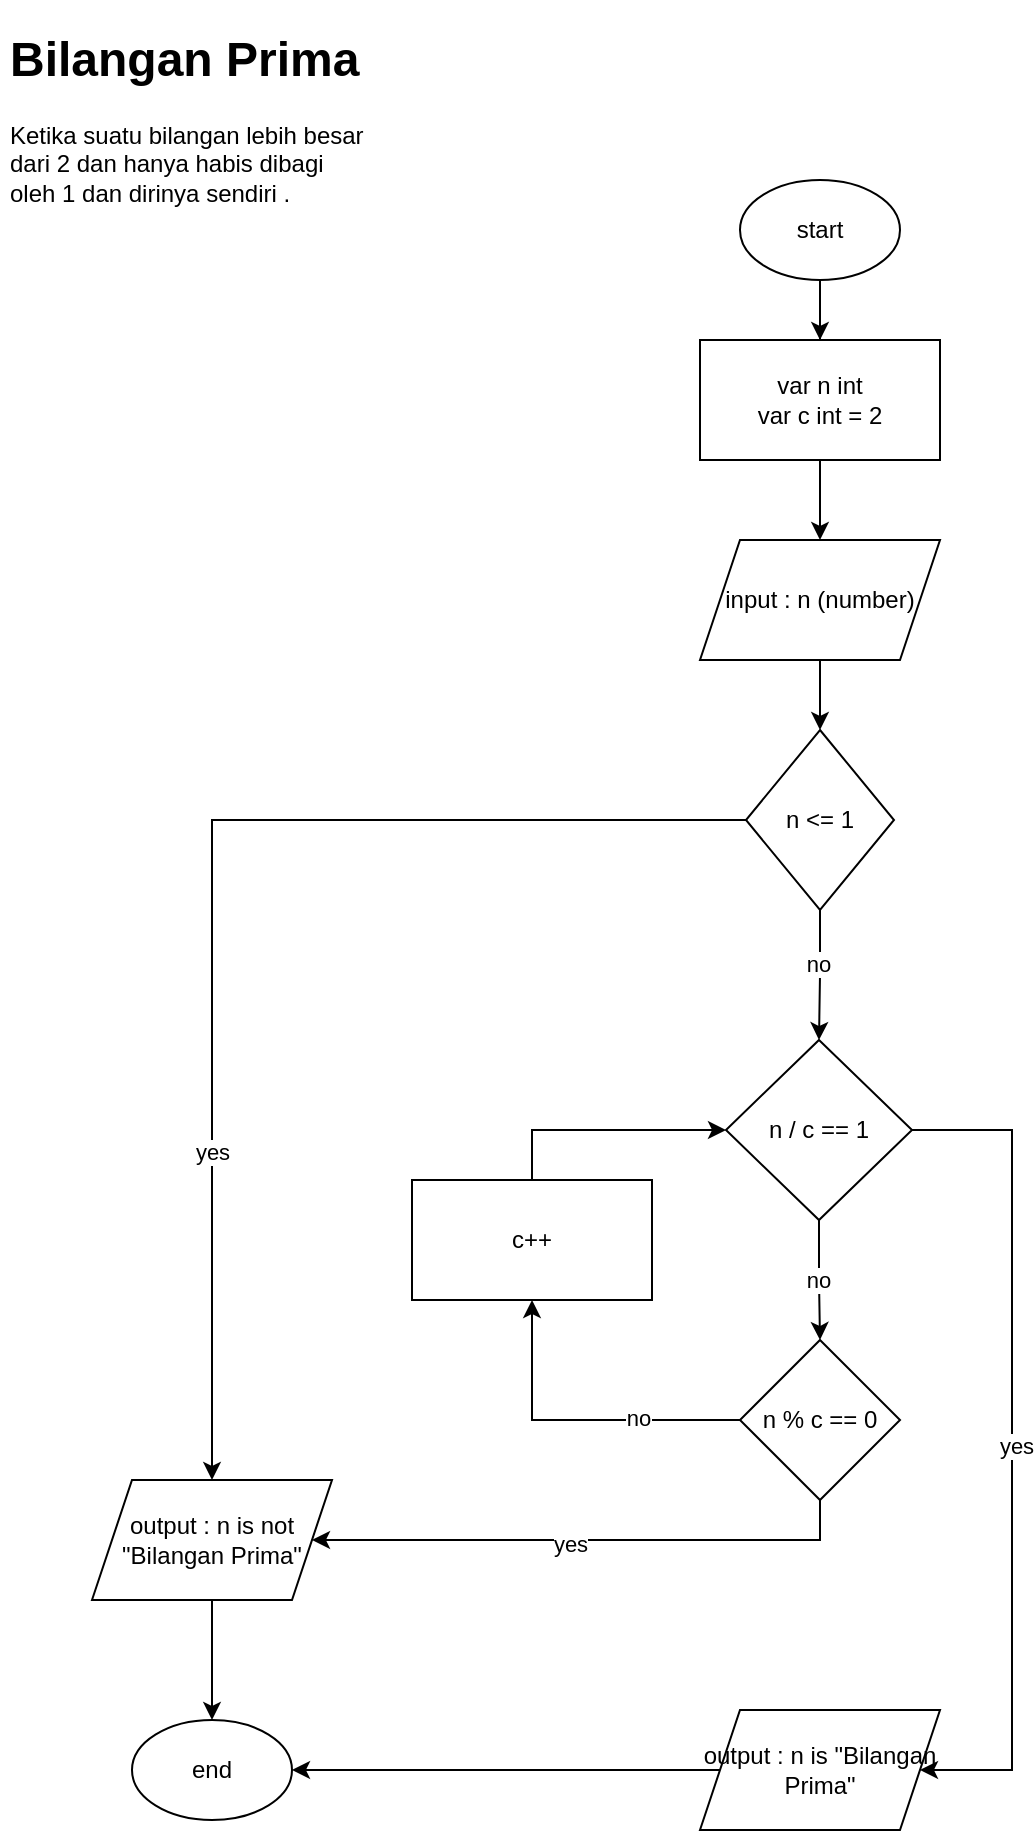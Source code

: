 <mxfile version="21.6.8" type="github">
  <diagram id="C5RBs43oDa-KdzZeNtuy" name="Page-1">
    <mxGraphModel dx="880" dy="446" grid="1" gridSize="10" guides="1" tooltips="1" connect="1" arrows="1" fold="1" page="1" pageScale="1" pageWidth="827" pageHeight="1169" math="0" shadow="0">
      <root>
        <mxCell id="WIyWlLk6GJQsqaUBKTNV-0" />
        <mxCell id="WIyWlLk6GJQsqaUBKTNV-1" parent="WIyWlLk6GJQsqaUBKTNV-0" />
        <mxCell id="4pVmccS0u1logfKwJgDn-12" value="" style="edgeStyle=orthogonalEdgeStyle;rounded=0;orthogonalLoop=1;jettySize=auto;html=1;" parent="WIyWlLk6GJQsqaUBKTNV-1" source="4pVmccS0u1logfKwJgDn-0" target="4pVmccS0u1logfKwJgDn-3" edge="1">
          <mxGeometry relative="1" as="geometry" />
        </mxCell>
        <mxCell id="4pVmccS0u1logfKwJgDn-14" value="" style="edgeStyle=orthogonalEdgeStyle;rounded=0;orthogonalLoop=1;jettySize=auto;html=1;" parent="WIyWlLk6GJQsqaUBKTNV-1" source="4pVmccS0u1logfKwJgDn-0" target="4pVmccS0u1logfKwJgDn-13" edge="1">
          <mxGeometry relative="1" as="geometry" />
        </mxCell>
        <mxCell id="4pVmccS0u1logfKwJgDn-0" value="start" style="ellipse;whiteSpace=wrap;html=1;" parent="WIyWlLk6GJQsqaUBKTNV-1" vertex="1">
          <mxGeometry x="374" y="90" width="80" height="50" as="geometry" />
        </mxCell>
        <mxCell id="4pVmccS0u1logfKwJgDn-5" value="" style="edgeStyle=orthogonalEdgeStyle;rounded=0;orthogonalLoop=1;jettySize=auto;html=1;" parent="WIyWlLk6GJQsqaUBKTNV-1" source="4pVmccS0u1logfKwJgDn-3" target="4pVmccS0u1logfKwJgDn-4" edge="1">
          <mxGeometry relative="1" as="geometry" />
        </mxCell>
        <mxCell id="4pVmccS0u1logfKwJgDn-3" value="input : n (number)" style="shape=parallelogram;perimeter=parallelogramPerimeter;whiteSpace=wrap;html=1;fixedSize=1;" parent="WIyWlLk6GJQsqaUBKTNV-1" vertex="1">
          <mxGeometry x="354" y="270" width="120" height="60" as="geometry" />
        </mxCell>
        <mxCell id="4pVmccS0u1logfKwJgDn-21" value="" style="edgeStyle=orthogonalEdgeStyle;rounded=0;orthogonalLoop=1;jettySize=auto;html=1;" parent="WIyWlLk6GJQsqaUBKTNV-1" source="4pVmccS0u1logfKwJgDn-4" target="4pVmccS0u1logfKwJgDn-20" edge="1">
          <mxGeometry relative="1" as="geometry" />
        </mxCell>
        <mxCell id="4pVmccS0u1logfKwJgDn-83" value="yes" style="edgeLabel;html=1;align=center;verticalAlign=middle;resizable=0;points=[];" parent="4pVmccS0u1logfKwJgDn-21" vertex="1" connectable="0">
          <mxGeometry x="0.451" relative="1" as="geometry">
            <mxPoint as="offset" />
          </mxGeometry>
        </mxCell>
        <mxCell id="4pVmccS0u1logfKwJgDn-29" value="" style="edgeStyle=orthogonalEdgeStyle;rounded=0;orthogonalLoop=1;jettySize=auto;html=1;" parent="WIyWlLk6GJQsqaUBKTNV-1" source="4pVmccS0u1logfKwJgDn-4" target="4pVmccS0u1logfKwJgDn-28" edge="1">
          <mxGeometry relative="1" as="geometry" />
        </mxCell>
        <mxCell id="4pVmccS0u1logfKwJgDn-32" value="no" style="edgeLabel;html=1;align=center;verticalAlign=middle;resizable=0;points=[];" parent="4pVmccS0u1logfKwJgDn-29" vertex="1" connectable="0">
          <mxGeometry x="-0.169" y="-1" relative="1" as="geometry">
            <mxPoint as="offset" />
          </mxGeometry>
        </mxCell>
        <mxCell id="4pVmccS0u1logfKwJgDn-4" value="n &amp;lt;= 1" style="rhombus;whiteSpace=wrap;html=1;" parent="WIyWlLk6GJQsqaUBKTNV-1" vertex="1">
          <mxGeometry x="377" y="365" width="74" height="90" as="geometry" />
        </mxCell>
        <mxCell id="4pVmccS0u1logfKwJgDn-13" value="var n int&lt;br&gt;var c int = 2" style="whiteSpace=wrap;html=1;" parent="WIyWlLk6GJQsqaUBKTNV-1" vertex="1">
          <mxGeometry x="354" y="170" width="120" height="60" as="geometry" />
        </mxCell>
        <mxCell id="4pVmccS0u1logfKwJgDn-76" style="edgeStyle=orthogonalEdgeStyle;rounded=0;orthogonalLoop=1;jettySize=auto;html=1;exitX=0.5;exitY=1;exitDx=0;exitDy=0;entryX=0.5;entryY=0;entryDx=0;entryDy=0;" parent="WIyWlLk6GJQsqaUBKTNV-1" source="4pVmccS0u1logfKwJgDn-20" target="4pVmccS0u1logfKwJgDn-45" edge="1">
          <mxGeometry relative="1" as="geometry" />
        </mxCell>
        <mxCell id="4pVmccS0u1logfKwJgDn-20" value="output : n is not &quot;Bilangan Prima&quot;" style="shape=parallelogram;perimeter=parallelogramPerimeter;whiteSpace=wrap;html=1;fixedSize=1;" parent="WIyWlLk6GJQsqaUBKTNV-1" vertex="1">
          <mxGeometry x="50" y="740" width="120" height="60" as="geometry" />
        </mxCell>
        <mxCell id="4pVmccS0u1logfKwJgDn-73" style="edgeStyle=orthogonalEdgeStyle;rounded=0;orthogonalLoop=1;jettySize=auto;html=1;exitX=0.5;exitY=1;exitDx=0;exitDy=0;entryX=0.5;entryY=0;entryDx=0;entryDy=0;" parent="WIyWlLk6GJQsqaUBKTNV-1" source="4pVmccS0u1logfKwJgDn-28" target="4pVmccS0u1logfKwJgDn-41" edge="1">
          <mxGeometry relative="1" as="geometry" />
        </mxCell>
        <mxCell id="4pVmccS0u1logfKwJgDn-81" value="no" style="edgeLabel;html=1;align=center;verticalAlign=middle;resizable=0;points=[];" parent="4pVmccS0u1logfKwJgDn-73" vertex="1" connectable="0">
          <mxGeometry x="-0.008" y="-1" relative="1" as="geometry">
            <mxPoint x="-1" y="-1" as="offset" />
          </mxGeometry>
        </mxCell>
        <mxCell id="4pVmccS0u1logfKwJgDn-79" style="edgeStyle=orthogonalEdgeStyle;rounded=0;orthogonalLoop=1;jettySize=auto;html=1;exitX=1;exitY=0.5;exitDx=0;exitDy=0;entryX=1;entryY=0.5;entryDx=0;entryDy=0;" parent="WIyWlLk6GJQsqaUBKTNV-1" source="4pVmccS0u1logfKwJgDn-28" target="4pVmccS0u1logfKwJgDn-43" edge="1">
          <mxGeometry relative="1" as="geometry">
            <Array as="points">
              <mxPoint x="510" y="565" />
              <mxPoint x="510" y="885" />
            </Array>
          </mxGeometry>
        </mxCell>
        <mxCell id="4pVmccS0u1logfKwJgDn-80" value="yes" style="edgeLabel;html=1;align=center;verticalAlign=middle;resizable=0;points=[];" parent="4pVmccS0u1logfKwJgDn-79" vertex="1" connectable="0">
          <mxGeometry x="-0.003" y="2" relative="1" as="geometry">
            <mxPoint as="offset" />
          </mxGeometry>
        </mxCell>
        <mxCell id="4pVmccS0u1logfKwJgDn-28" value="n / c == 1" style="rhombus;whiteSpace=wrap;html=1;" parent="WIyWlLk6GJQsqaUBKTNV-1" vertex="1">
          <mxGeometry x="367" y="520" width="93" height="90" as="geometry" />
        </mxCell>
        <mxCell id="4pVmccS0u1logfKwJgDn-74" style="edgeStyle=orthogonalEdgeStyle;rounded=0;orthogonalLoop=1;jettySize=auto;html=1;exitX=0;exitY=0.5;exitDx=0;exitDy=0;entryX=0.5;entryY=1;entryDx=0;entryDy=0;" parent="WIyWlLk6GJQsqaUBKTNV-1" source="4pVmccS0u1logfKwJgDn-41" target="4pVmccS0u1logfKwJgDn-49" edge="1">
          <mxGeometry relative="1" as="geometry" />
        </mxCell>
        <mxCell id="4pVmccS0u1logfKwJgDn-85" value="no" style="edgeLabel;html=1;align=center;verticalAlign=middle;resizable=0;points=[];" parent="4pVmccS0u1logfKwJgDn-74" vertex="1" connectable="0">
          <mxGeometry x="-0.378" y="-1" relative="1" as="geometry">
            <mxPoint as="offset" />
          </mxGeometry>
        </mxCell>
        <mxCell id="4pVmccS0u1logfKwJgDn-82" style="edgeStyle=orthogonalEdgeStyle;rounded=0;orthogonalLoop=1;jettySize=auto;html=1;exitX=0.5;exitY=1;exitDx=0;exitDy=0;entryX=1;entryY=0.5;entryDx=0;entryDy=0;" parent="WIyWlLk6GJQsqaUBKTNV-1" source="4pVmccS0u1logfKwJgDn-41" target="4pVmccS0u1logfKwJgDn-20" edge="1">
          <mxGeometry relative="1" as="geometry" />
        </mxCell>
        <mxCell id="4pVmccS0u1logfKwJgDn-84" value="yes" style="edgeLabel;html=1;align=center;verticalAlign=middle;resizable=0;points=[];" parent="4pVmccS0u1logfKwJgDn-82" vertex="1" connectable="0">
          <mxGeometry x="0.058" y="2" relative="1" as="geometry">
            <mxPoint as="offset" />
          </mxGeometry>
        </mxCell>
        <mxCell id="4pVmccS0u1logfKwJgDn-41" value="n % c == 0" style="rhombus;whiteSpace=wrap;html=1;" parent="WIyWlLk6GJQsqaUBKTNV-1" vertex="1">
          <mxGeometry x="374" y="670" width="80" height="80" as="geometry" />
        </mxCell>
        <mxCell id="4pVmccS0u1logfKwJgDn-77" style="edgeStyle=orthogonalEdgeStyle;rounded=0;orthogonalLoop=1;jettySize=auto;html=1;exitX=0;exitY=0.5;exitDx=0;exitDy=0;entryX=1;entryY=0.5;entryDx=0;entryDy=0;" parent="WIyWlLk6GJQsqaUBKTNV-1" source="4pVmccS0u1logfKwJgDn-43" target="4pVmccS0u1logfKwJgDn-45" edge="1">
          <mxGeometry relative="1" as="geometry" />
        </mxCell>
        <mxCell id="4pVmccS0u1logfKwJgDn-43" value="output : n is &quot;Bilangan Prima&quot;" style="shape=parallelogram;perimeter=parallelogramPerimeter;whiteSpace=wrap;html=1;fixedSize=1;" parent="WIyWlLk6GJQsqaUBKTNV-1" vertex="1">
          <mxGeometry x="354" y="855" width="120" height="60" as="geometry" />
        </mxCell>
        <mxCell id="4pVmccS0u1logfKwJgDn-45" value="end" style="ellipse;whiteSpace=wrap;html=1;" parent="WIyWlLk6GJQsqaUBKTNV-1" vertex="1">
          <mxGeometry x="70" y="860" width="80" height="50" as="geometry" />
        </mxCell>
        <mxCell id="4pVmccS0u1logfKwJgDn-75" style="edgeStyle=orthogonalEdgeStyle;rounded=0;orthogonalLoop=1;jettySize=auto;html=1;exitX=0.5;exitY=0;exitDx=0;exitDy=0;entryX=0;entryY=0.5;entryDx=0;entryDy=0;" parent="WIyWlLk6GJQsqaUBKTNV-1" source="4pVmccS0u1logfKwJgDn-49" target="4pVmccS0u1logfKwJgDn-28" edge="1">
          <mxGeometry relative="1" as="geometry" />
        </mxCell>
        <mxCell id="4pVmccS0u1logfKwJgDn-49" value="c++" style="whiteSpace=wrap;html=1;" parent="WIyWlLk6GJQsqaUBKTNV-1" vertex="1">
          <mxGeometry x="210" y="590" width="120" height="60" as="geometry" />
        </mxCell>
        <mxCell id="4pVmccS0u1logfKwJgDn-52" value="&lt;h1&gt;Bilangan Prima&lt;/h1&gt;&lt;p&gt;Ketika suatu bilangan lebih besar dari 2 dan hanya habis dibagi oleh 1 dan dirinya sendiri .&lt;/p&gt;" style="text;html=1;strokeColor=none;fillColor=none;spacing=5;spacingTop=-20;whiteSpace=wrap;overflow=hidden;rounded=0;" parent="WIyWlLk6GJQsqaUBKTNV-1" vertex="1">
          <mxGeometry x="4" y="10" width="190" height="120" as="geometry" />
        </mxCell>
      </root>
    </mxGraphModel>
  </diagram>
</mxfile>
